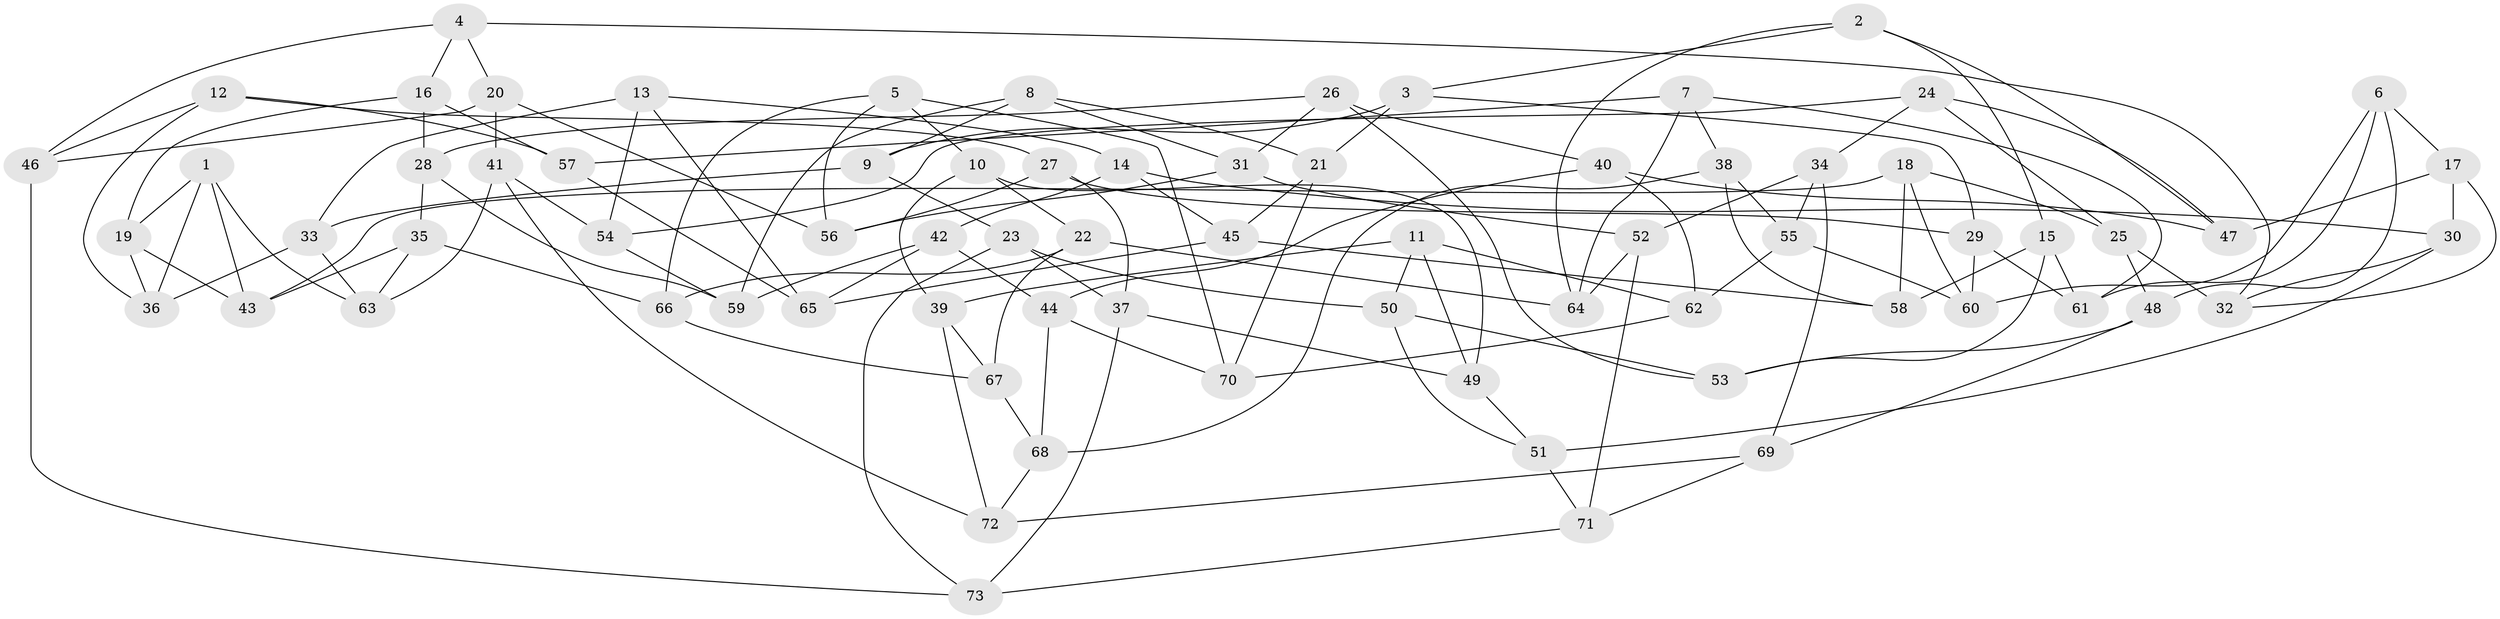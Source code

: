 // coarse degree distribution, {4: 0.6216216216216216, 9: 0.08108108108108109, 10: 0.05405405405405406, 3: 0.10810810810810811, 6: 0.02702702702702703, 2: 0.02702702702702703, 7: 0.08108108108108109}
// Generated by graph-tools (version 1.1) at 2025/53/03/04/25 22:53:30]
// undirected, 73 vertices, 146 edges
graph export_dot {
  node [color=gray90,style=filled];
  1;
  2;
  3;
  4;
  5;
  6;
  7;
  8;
  9;
  10;
  11;
  12;
  13;
  14;
  15;
  16;
  17;
  18;
  19;
  20;
  21;
  22;
  23;
  24;
  25;
  26;
  27;
  28;
  29;
  30;
  31;
  32;
  33;
  34;
  35;
  36;
  37;
  38;
  39;
  40;
  41;
  42;
  43;
  44;
  45;
  46;
  47;
  48;
  49;
  50;
  51;
  52;
  53;
  54;
  55;
  56;
  57;
  58;
  59;
  60;
  61;
  62;
  63;
  64;
  65;
  66;
  67;
  68;
  69;
  70;
  71;
  72;
  73;
  1 -- 36;
  1 -- 19;
  1 -- 63;
  1 -- 43;
  2 -- 15;
  2 -- 47;
  2 -- 3;
  2 -- 64;
  3 -- 29;
  3 -- 21;
  3 -- 9;
  4 -- 20;
  4 -- 32;
  4 -- 46;
  4 -- 16;
  5 -- 70;
  5 -- 10;
  5 -- 56;
  5 -- 66;
  6 -- 61;
  6 -- 17;
  6 -- 48;
  6 -- 60;
  7 -- 64;
  7 -- 61;
  7 -- 38;
  7 -- 57;
  8 -- 9;
  8 -- 21;
  8 -- 31;
  8 -- 59;
  9 -- 23;
  9 -- 33;
  10 -- 49;
  10 -- 39;
  10 -- 22;
  11 -- 49;
  11 -- 62;
  11 -- 50;
  11 -- 39;
  12 -- 36;
  12 -- 46;
  12 -- 57;
  12 -- 27;
  13 -- 54;
  13 -- 65;
  13 -- 33;
  13 -- 14;
  14 -- 45;
  14 -- 42;
  14 -- 30;
  15 -- 58;
  15 -- 53;
  15 -- 61;
  16 -- 19;
  16 -- 28;
  16 -- 57;
  17 -- 32;
  17 -- 30;
  17 -- 47;
  18 -- 43;
  18 -- 60;
  18 -- 25;
  18 -- 58;
  19 -- 43;
  19 -- 36;
  20 -- 46;
  20 -- 56;
  20 -- 41;
  21 -- 70;
  21 -- 45;
  22 -- 64;
  22 -- 66;
  22 -- 67;
  23 -- 73;
  23 -- 50;
  23 -- 37;
  24 -- 34;
  24 -- 25;
  24 -- 47;
  24 -- 54;
  25 -- 48;
  25 -- 32;
  26 -- 40;
  26 -- 31;
  26 -- 53;
  26 -- 28;
  27 -- 37;
  27 -- 56;
  27 -- 29;
  28 -- 59;
  28 -- 35;
  29 -- 61;
  29 -- 60;
  30 -- 51;
  30 -- 32;
  31 -- 56;
  31 -- 52;
  33 -- 36;
  33 -- 63;
  34 -- 52;
  34 -- 69;
  34 -- 55;
  35 -- 63;
  35 -- 43;
  35 -- 66;
  37 -- 49;
  37 -- 73;
  38 -- 58;
  38 -- 55;
  38 -- 68;
  39 -- 72;
  39 -- 67;
  40 -- 62;
  40 -- 44;
  40 -- 47;
  41 -- 72;
  41 -- 63;
  41 -- 54;
  42 -- 44;
  42 -- 65;
  42 -- 59;
  44 -- 68;
  44 -- 70;
  45 -- 65;
  45 -- 58;
  46 -- 73;
  48 -- 69;
  48 -- 53;
  49 -- 51;
  50 -- 53;
  50 -- 51;
  51 -- 71;
  52 -- 71;
  52 -- 64;
  54 -- 59;
  55 -- 60;
  55 -- 62;
  57 -- 65;
  62 -- 70;
  66 -- 67;
  67 -- 68;
  68 -- 72;
  69 -- 71;
  69 -- 72;
  71 -- 73;
}
